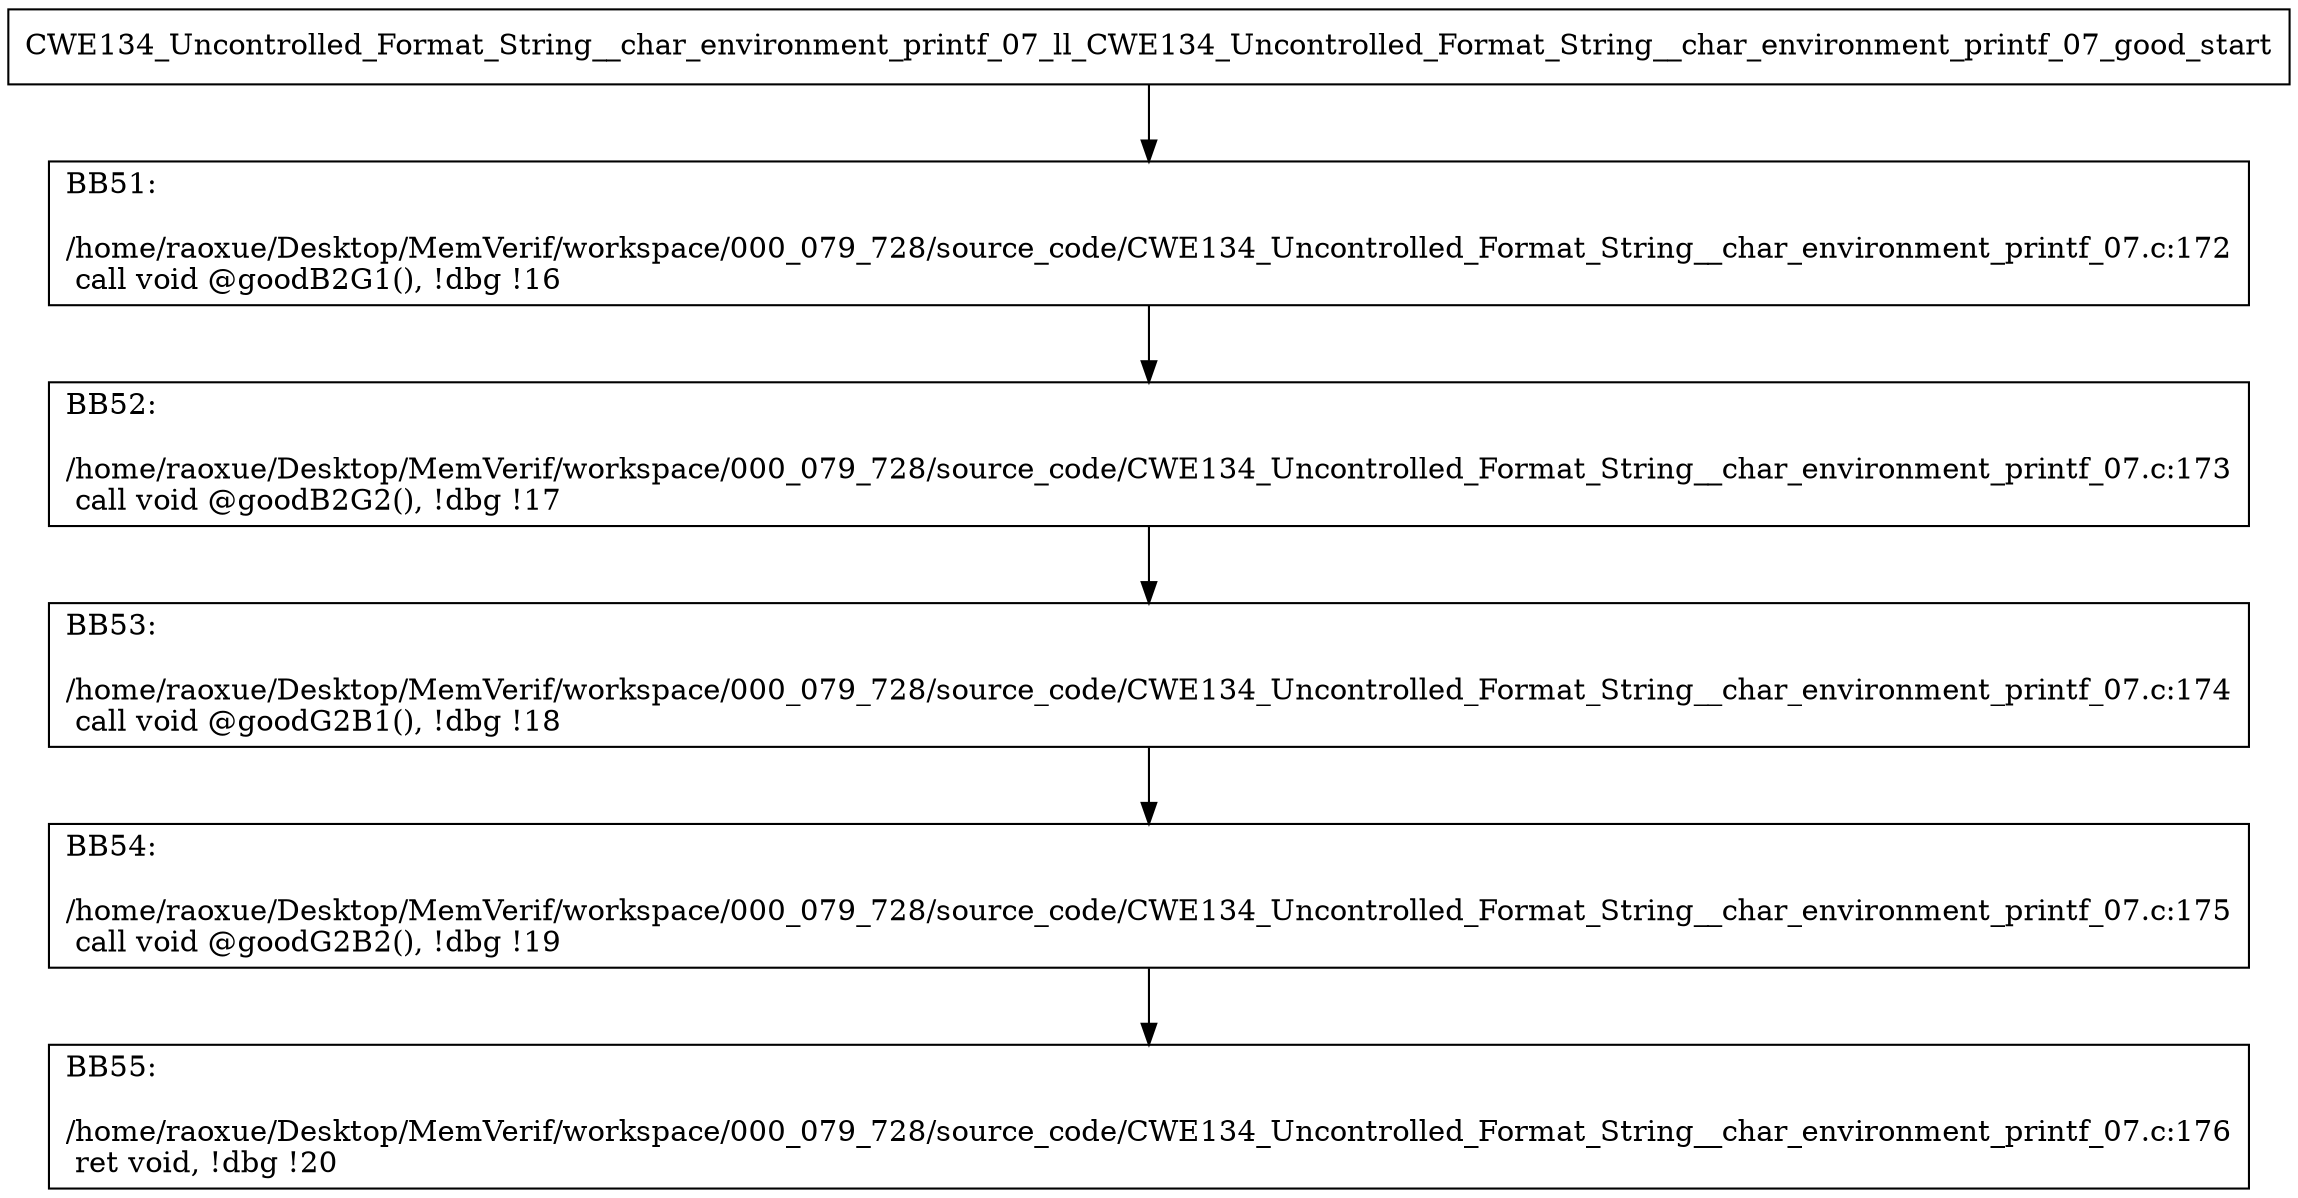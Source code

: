 digraph "CFG for'CWE134_Uncontrolled_Format_String__char_environment_printf_07_ll_CWE134_Uncontrolled_Format_String__char_environment_printf_07_good' function" {
	BBCWE134_Uncontrolled_Format_String__char_environment_printf_07_ll_CWE134_Uncontrolled_Format_String__char_environment_printf_07_good_start[shape=record,label="{CWE134_Uncontrolled_Format_String__char_environment_printf_07_ll_CWE134_Uncontrolled_Format_String__char_environment_printf_07_good_start}"];
	BBCWE134_Uncontrolled_Format_String__char_environment_printf_07_ll_CWE134_Uncontrolled_Format_String__char_environment_printf_07_good_start-> CWE134_Uncontrolled_Format_String__char_environment_printf_07_ll_CWE134_Uncontrolled_Format_String__char_environment_printf_07_goodBB51;
	CWE134_Uncontrolled_Format_String__char_environment_printf_07_ll_CWE134_Uncontrolled_Format_String__char_environment_printf_07_goodBB51 [shape=record, label="{BB51:\l\l/home/raoxue/Desktop/MemVerif/workspace/000_079_728/source_code/CWE134_Uncontrolled_Format_String__char_environment_printf_07.c:172\l
  call void @goodB2G1(), !dbg !16\l
}"];
	CWE134_Uncontrolled_Format_String__char_environment_printf_07_ll_CWE134_Uncontrolled_Format_String__char_environment_printf_07_goodBB51-> CWE134_Uncontrolled_Format_String__char_environment_printf_07_ll_CWE134_Uncontrolled_Format_String__char_environment_printf_07_goodBB52;
	CWE134_Uncontrolled_Format_String__char_environment_printf_07_ll_CWE134_Uncontrolled_Format_String__char_environment_printf_07_goodBB52 [shape=record, label="{BB52:\l\l/home/raoxue/Desktop/MemVerif/workspace/000_079_728/source_code/CWE134_Uncontrolled_Format_String__char_environment_printf_07.c:173\l
  call void @goodB2G2(), !dbg !17\l
}"];
	CWE134_Uncontrolled_Format_String__char_environment_printf_07_ll_CWE134_Uncontrolled_Format_String__char_environment_printf_07_goodBB52-> CWE134_Uncontrolled_Format_String__char_environment_printf_07_ll_CWE134_Uncontrolled_Format_String__char_environment_printf_07_goodBB53;
	CWE134_Uncontrolled_Format_String__char_environment_printf_07_ll_CWE134_Uncontrolled_Format_String__char_environment_printf_07_goodBB53 [shape=record, label="{BB53:\l\l/home/raoxue/Desktop/MemVerif/workspace/000_079_728/source_code/CWE134_Uncontrolled_Format_String__char_environment_printf_07.c:174\l
  call void @goodG2B1(), !dbg !18\l
}"];
	CWE134_Uncontrolled_Format_String__char_environment_printf_07_ll_CWE134_Uncontrolled_Format_String__char_environment_printf_07_goodBB53-> CWE134_Uncontrolled_Format_String__char_environment_printf_07_ll_CWE134_Uncontrolled_Format_String__char_environment_printf_07_goodBB54;
	CWE134_Uncontrolled_Format_String__char_environment_printf_07_ll_CWE134_Uncontrolled_Format_String__char_environment_printf_07_goodBB54 [shape=record, label="{BB54:\l\l/home/raoxue/Desktop/MemVerif/workspace/000_079_728/source_code/CWE134_Uncontrolled_Format_String__char_environment_printf_07.c:175\l
  call void @goodG2B2(), !dbg !19\l
}"];
	CWE134_Uncontrolled_Format_String__char_environment_printf_07_ll_CWE134_Uncontrolled_Format_String__char_environment_printf_07_goodBB54-> CWE134_Uncontrolled_Format_String__char_environment_printf_07_ll_CWE134_Uncontrolled_Format_String__char_environment_printf_07_goodBB55;
	CWE134_Uncontrolled_Format_String__char_environment_printf_07_ll_CWE134_Uncontrolled_Format_String__char_environment_printf_07_goodBB55 [shape=record, label="{BB55:\l\l/home/raoxue/Desktop/MemVerif/workspace/000_079_728/source_code/CWE134_Uncontrolled_Format_String__char_environment_printf_07.c:176\l
  ret void, !dbg !20\l
}"];
}
